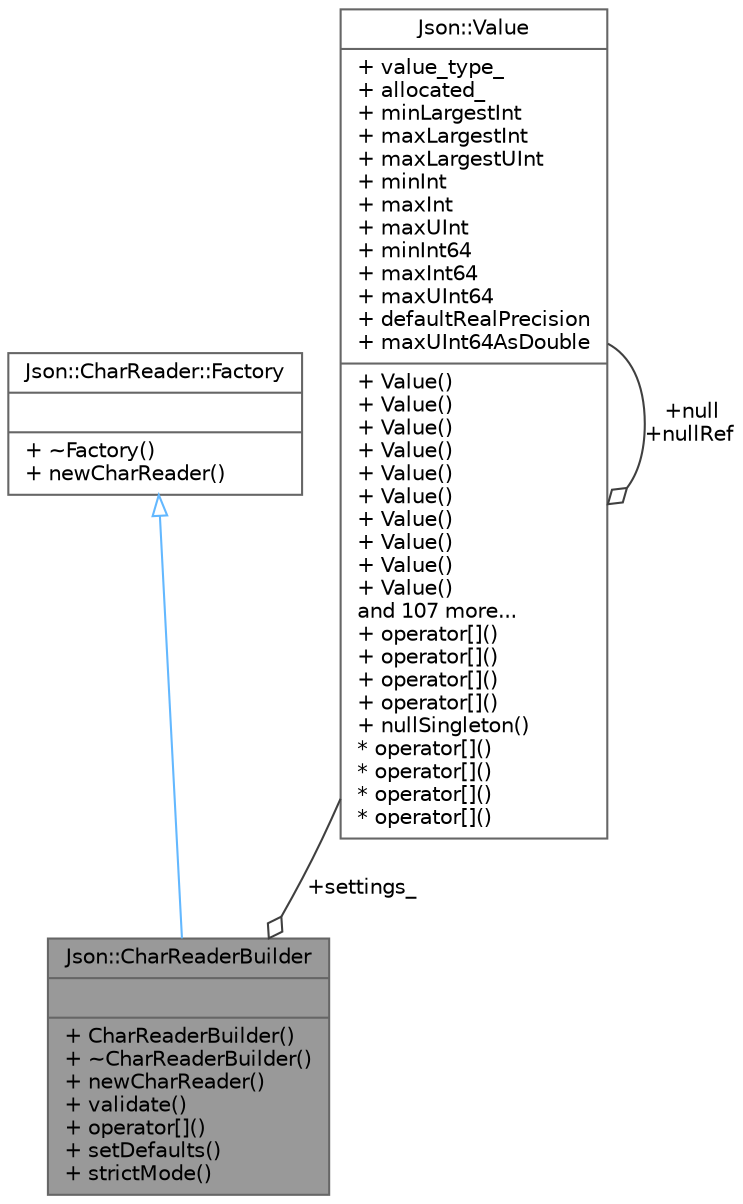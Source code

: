digraph "Json::CharReaderBuilder"
{
 // LATEX_PDF_SIZE
  bgcolor="transparent";
  edge [fontname=Helvetica,fontsize=10,labelfontname=Helvetica,labelfontsize=10];
  node [fontname=Helvetica,fontsize=10,shape=box,height=0.2,width=0.4];
  Node1 [shape=record,label="{Json::CharReaderBuilder\n||+ CharReaderBuilder()\l+ ~CharReaderBuilder()\l+ newCharReader()\l+ validate()\l+ operator[]()\l+ setDefaults()\l+ strictMode()\l}",height=0.2,width=0.4,color="gray40", fillcolor="grey60", style="filled", fontcolor="black",tooltip="Build a CharReader implementation."];
  Node2 -> Node1 [dir="back",color="steelblue1",style="solid",arrowtail="onormal"];
  Node2 [shape=record,label="{Json::CharReader::Factory\n||+ ~Factory()\l+ newCharReader()\l}",height=0.2,width=0.4,color="gray40", fillcolor="white", style="filled",URL="$class_json_1_1_char_reader_1_1_factory.html",tooltip=" "];
  Node3 -> Node1 [color="grey25",style="solid",label=" +settings_" ,arrowhead="odiamond"];
  Node3 [shape=record,label="{Json::Value\n|+ value_type_\l+ allocated_\l+ minLargestInt\l+ maxLargestInt\l+ maxLargestUInt\l+ minInt\l+ maxInt\l+ maxUInt\l+ minInt64\l+ maxInt64\l+ maxUInt64\l+ defaultRealPrecision\l+ maxUInt64AsDouble\l|+ Value()\l+ Value()\l+ Value()\l+ Value()\l+ Value()\l+ Value()\l+ Value()\l+ Value()\l+ Value()\l+ Value()\land 107 more...\l+ operator[]()\l+ operator[]()\l+ operator[]()\l+ operator[]()\l+ nullSingleton()\l* operator[]()\l* operator[]()\l* operator[]()\l* operator[]()\l}",height=0.2,width=0.4,color="gray40", fillcolor="white", style="filled",URL="$class_json_1_1_value.html",tooltip="Represents a JSON value."];
  Node3 -> Node3 [color="grey25",style="solid",label=" +null\n+nullRef" ,arrowhead="odiamond"];
}
